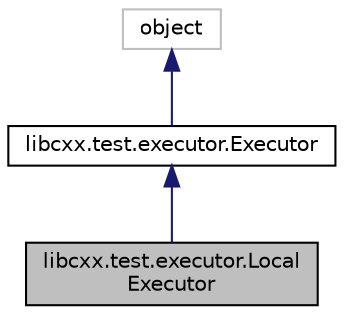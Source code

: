 digraph "libcxx.test.executor.LocalExecutor"
{
  edge [fontname="Helvetica",fontsize="10",labelfontname="Helvetica",labelfontsize="10"];
  node [fontname="Helvetica",fontsize="10",shape=record];
  Node3 [label="libcxx.test.executor.Local\lExecutor",height=0.2,width=0.4,color="black", fillcolor="grey75", style="filled", fontcolor="black"];
  Node4 -> Node3 [dir="back",color="midnightblue",fontsize="10",style="solid"];
  Node4 [label="libcxx.test.executor.Executor",height=0.2,width=0.4,color="black", fillcolor="white", style="filled",URL="$classlibcxx_1_1test_1_1executor_1_1_executor.html"];
  Node5 -> Node4 [dir="back",color="midnightblue",fontsize="10",style="solid"];
  Node5 [label="object",height=0.2,width=0.4,color="grey75", fillcolor="white", style="filled"];
}
